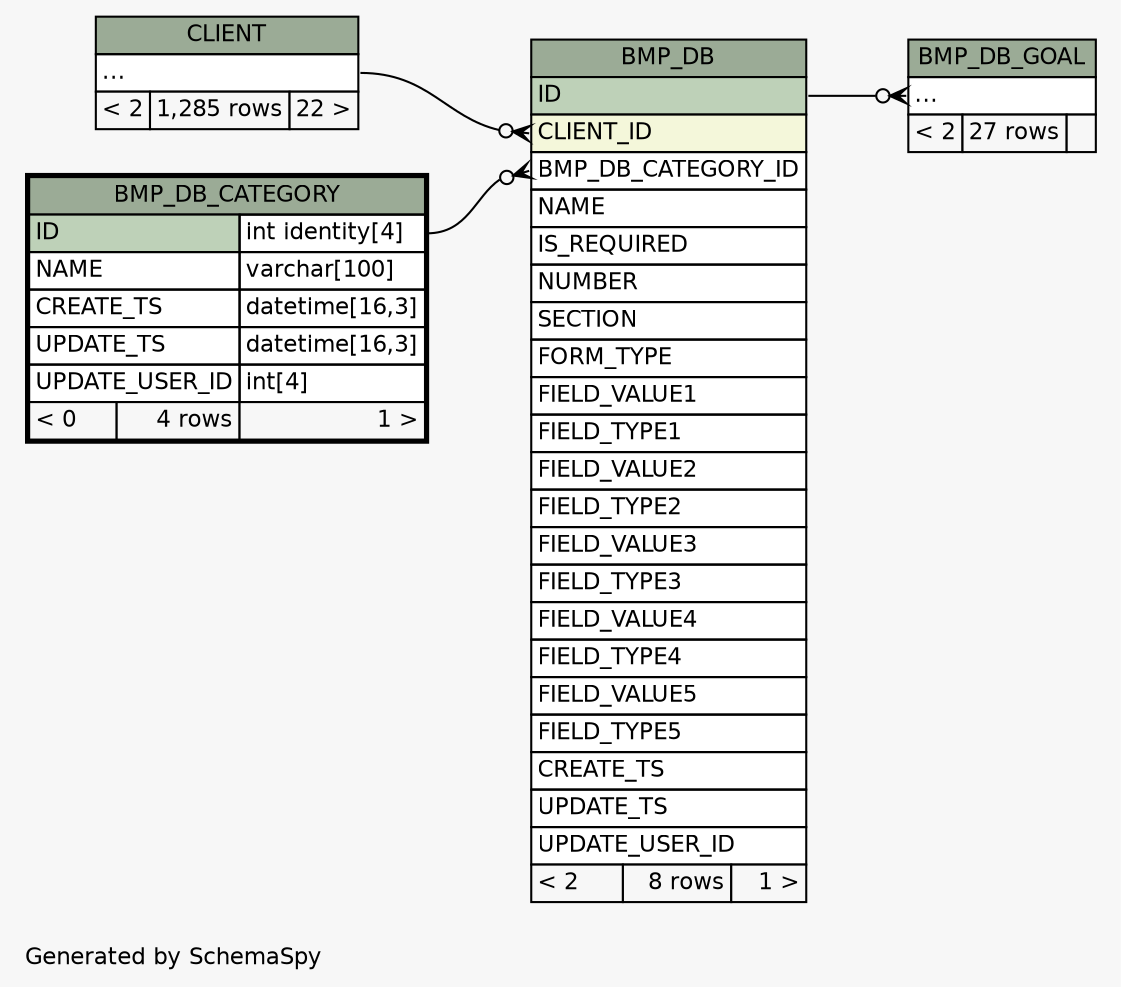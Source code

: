 // dot 2.28.0 on Windows 7 6.1
// SchemaSpy rev 590
digraph "twoDegreesRelationshipsDiagram" {
  graph [
    rankdir="RL"
    bgcolor="#f7f7f7"
    label="\nGenerated by SchemaSpy"
    labeljust="l"
    nodesep="0.18"
    ranksep="0.46"
    fontname="Helvetica"
    fontsize="11"
  ];
  node [
    fontname="Helvetica"
    fontsize="11"
    shape="plaintext"
  ];
  edge [
    arrowsize="0.8"
  ];
  "BMP_DB":"BMP_DB_CATEGORY_ID":w -> "BMP_DB_CATEGORY":"ID.type":e [arrowhead=none dir=back arrowtail=crowodot];
  "BMP_DB":"CLIENT_ID":w -> "CLIENT":"elipses":e [arrowhead=none dir=back arrowtail=crowodot];
  "BMP_DB_GOAL":"elipses":w -> "BMP_DB":"ID":e [arrowhead=none dir=back arrowtail=crowodot];
  "BMP_DB" [
    label=<
    <TABLE BORDER="0" CELLBORDER="1" CELLSPACING="0" BGCOLOR="#ffffff">
      <TR><TD COLSPAN="3" BGCOLOR="#9bab96" ALIGN="CENTER">BMP_DB</TD></TR>
      <TR><TD PORT="ID" COLSPAN="3" BGCOLOR="#bed1b8" ALIGN="LEFT">ID</TD></TR>
      <TR><TD PORT="CLIENT_ID" COLSPAN="3" BGCOLOR="#f4f7da" ALIGN="LEFT">CLIENT_ID</TD></TR>
      <TR><TD PORT="BMP_DB_CATEGORY_ID" COLSPAN="3" ALIGN="LEFT">BMP_DB_CATEGORY_ID</TD></TR>
      <TR><TD PORT="NAME" COLSPAN="3" ALIGN="LEFT">NAME</TD></TR>
      <TR><TD PORT="IS_REQUIRED" COLSPAN="3" ALIGN="LEFT">IS_REQUIRED</TD></TR>
      <TR><TD PORT="NUMBER" COLSPAN="3" ALIGN="LEFT">NUMBER</TD></TR>
      <TR><TD PORT="SECTION" COLSPAN="3" ALIGN="LEFT">SECTION</TD></TR>
      <TR><TD PORT="FORM_TYPE" COLSPAN="3" ALIGN="LEFT">FORM_TYPE</TD></TR>
      <TR><TD PORT="FIELD_VALUE1" COLSPAN="3" ALIGN="LEFT">FIELD_VALUE1</TD></TR>
      <TR><TD PORT="FIELD_TYPE1" COLSPAN="3" ALIGN="LEFT">FIELD_TYPE1</TD></TR>
      <TR><TD PORT="FIELD_VALUE2" COLSPAN="3" ALIGN="LEFT">FIELD_VALUE2</TD></TR>
      <TR><TD PORT="FIELD_TYPE2" COLSPAN="3" ALIGN="LEFT">FIELD_TYPE2</TD></TR>
      <TR><TD PORT="FIELD_VALUE3" COLSPAN="3" ALIGN="LEFT">FIELD_VALUE3</TD></TR>
      <TR><TD PORT="FIELD_TYPE3" COLSPAN="3" ALIGN="LEFT">FIELD_TYPE3</TD></TR>
      <TR><TD PORT="FIELD_VALUE4" COLSPAN="3" ALIGN="LEFT">FIELD_VALUE4</TD></TR>
      <TR><TD PORT="FIELD_TYPE4" COLSPAN="3" ALIGN="LEFT">FIELD_TYPE4</TD></TR>
      <TR><TD PORT="FIELD_VALUE5" COLSPAN="3" ALIGN="LEFT">FIELD_VALUE5</TD></TR>
      <TR><TD PORT="FIELD_TYPE5" COLSPAN="3" ALIGN="LEFT">FIELD_TYPE5</TD></TR>
      <TR><TD PORT="CREATE_TS" COLSPAN="3" ALIGN="LEFT">CREATE_TS</TD></TR>
      <TR><TD PORT="UPDATE_TS" COLSPAN="3" ALIGN="LEFT">UPDATE_TS</TD></TR>
      <TR><TD PORT="UPDATE_USER_ID" COLSPAN="3" ALIGN="LEFT">UPDATE_USER_ID</TD></TR>
      <TR><TD ALIGN="LEFT" BGCOLOR="#f7f7f7">&lt; 2</TD><TD ALIGN="RIGHT" BGCOLOR="#f7f7f7">8 rows</TD><TD ALIGN="RIGHT" BGCOLOR="#f7f7f7">1 &gt;</TD></TR>
    </TABLE>>
    URL="BMP_DB.html"
    tooltip="BMP_DB"
  ];
  "BMP_DB_CATEGORY" [
    label=<
    <TABLE BORDER="2" CELLBORDER="1" CELLSPACING="0" BGCOLOR="#ffffff">
      <TR><TD COLSPAN="3" BGCOLOR="#9bab96" ALIGN="CENTER">BMP_DB_CATEGORY</TD></TR>
      <TR><TD PORT="ID" COLSPAN="2" BGCOLOR="#bed1b8" ALIGN="LEFT">ID</TD><TD PORT="ID.type" ALIGN="LEFT">int identity[4]</TD></TR>
      <TR><TD PORT="NAME" COLSPAN="2" ALIGN="LEFT">NAME</TD><TD PORT="NAME.type" ALIGN="LEFT">varchar[100]</TD></TR>
      <TR><TD PORT="CREATE_TS" COLSPAN="2" ALIGN="LEFT">CREATE_TS</TD><TD PORT="CREATE_TS.type" ALIGN="LEFT">datetime[16,3]</TD></TR>
      <TR><TD PORT="UPDATE_TS" COLSPAN="2" ALIGN="LEFT">UPDATE_TS</TD><TD PORT="UPDATE_TS.type" ALIGN="LEFT">datetime[16,3]</TD></TR>
      <TR><TD PORT="UPDATE_USER_ID" COLSPAN="2" ALIGN="LEFT">UPDATE_USER_ID</TD><TD PORT="UPDATE_USER_ID.type" ALIGN="LEFT">int[4]</TD></TR>
      <TR><TD ALIGN="LEFT" BGCOLOR="#f7f7f7">&lt; 0</TD><TD ALIGN="RIGHT" BGCOLOR="#f7f7f7">4 rows</TD><TD ALIGN="RIGHT" BGCOLOR="#f7f7f7">1 &gt;</TD></TR>
    </TABLE>>
    URL="BMP_DB_CATEGORY.html"
    tooltip="BMP_DB_CATEGORY"
  ];
  "BMP_DB_GOAL" [
    label=<
    <TABLE BORDER="0" CELLBORDER="1" CELLSPACING="0" BGCOLOR="#ffffff">
      <TR><TD COLSPAN="3" BGCOLOR="#9bab96" ALIGN="CENTER">BMP_DB_GOAL</TD></TR>
      <TR><TD PORT="elipses" COLSPAN="3" ALIGN="LEFT">...</TD></TR>
      <TR><TD ALIGN="LEFT" BGCOLOR="#f7f7f7">&lt; 2</TD><TD ALIGN="RIGHT" BGCOLOR="#f7f7f7">27 rows</TD><TD ALIGN="RIGHT" BGCOLOR="#f7f7f7">  </TD></TR>
    </TABLE>>
    URL="BMP_DB_GOAL.html"
    tooltip="BMP_DB_GOAL"
  ];
  "CLIENT" [
    label=<
    <TABLE BORDER="0" CELLBORDER="1" CELLSPACING="0" BGCOLOR="#ffffff">
      <TR><TD COLSPAN="3" BGCOLOR="#9bab96" ALIGN="CENTER">CLIENT</TD></TR>
      <TR><TD PORT="elipses" COLSPAN="3" ALIGN="LEFT">...</TD></TR>
      <TR><TD ALIGN="LEFT" BGCOLOR="#f7f7f7">&lt; 2</TD><TD ALIGN="RIGHT" BGCOLOR="#f7f7f7">1,285 rows</TD><TD ALIGN="RIGHT" BGCOLOR="#f7f7f7">22 &gt;</TD></TR>
    </TABLE>>
    URL="CLIENT.html"
    tooltip="CLIENT"
  ];
}
